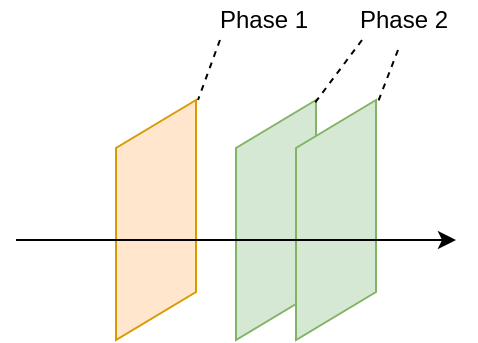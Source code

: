 <mxfile version="12.1.9" type="github" pages="1"><diagram id="lGbsZmC8VRpAomwLpOw8" name="Page-1"><mxGraphModel dx="744" dy="602" grid="1" gridSize="10" guides="1" tooltips="1" connect="1" arrows="1" fold="1" page="1" pageScale="1" pageWidth="827" pageHeight="1169" math="0" shadow="0"><root><mxCell id="0"/><mxCell id="1" parent="0"/><mxCell id="YIPOSzlF9id7Kyc14wr3-1" value="" style="shape=parallelogram;perimeter=parallelogramPerimeter;whiteSpace=wrap;html=1;rotation=-90;flipH=1;fillColor=#ffe6cc;strokeColor=#d79b00;" vertex="1" parent="1"><mxGeometry x="110" y="130" width="120" height="40" as="geometry"/></mxCell><mxCell id="YIPOSzlF9id7Kyc14wr3-2" value="" style="shape=parallelogram;perimeter=parallelogramPerimeter;whiteSpace=wrap;html=1;rotation=-90;flipH=1;fillColor=#d5e8d4;strokeColor=#82b366;" vertex="1" parent="1"><mxGeometry x="170" y="130" width="120" height="40" as="geometry"/></mxCell><mxCell id="YIPOSzlF9id7Kyc14wr3-3" value="" style="shape=parallelogram;perimeter=parallelogramPerimeter;whiteSpace=wrap;html=1;rotation=-90;flipH=1;fillColor=#d5e8d4;strokeColor=#82b366;" vertex="1" parent="1"><mxGeometry x="200" y="130" width="120" height="40" as="geometry"/></mxCell><mxCell id="YIPOSzlF9id7Kyc14wr3-4" value="" style="endArrow=classic;html=1;" edge="1" parent="1"><mxGeometry width="50" height="50" relative="1" as="geometry"><mxPoint x="100" y="160" as="sourcePoint"/><mxPoint x="320" y="160" as="targetPoint"/></mxGeometry></mxCell><mxCell id="YIPOSzlF9id7Kyc14wr3-5" value="" style="endArrow=none;dashed=1;html=1;entryX=0;entryY=1.025;entryDx=0;entryDy=0;entryPerimeter=0;exitX=0.033;exitY=1;exitDx=0;exitDy=0;exitPerimeter=0;" edge="1" parent="1" source="YIPOSzlF9id7Kyc14wr3-6" target="YIPOSzlF9id7Kyc14wr3-1"><mxGeometry width="50" height="50" relative="1" as="geometry"><mxPoint x="220" y="60" as="sourcePoint"/><mxPoint x="140" y="230" as="targetPoint"/></mxGeometry></mxCell><mxCell id="YIPOSzlF9id7Kyc14wr3-6" value="Phase 1" style="text;html=1;resizable=0;points=[];autosize=1;align=left;verticalAlign=top;spacingTop=-4;" vertex="1" parent="1"><mxGeometry x="200" y="40" width="60" height="20" as="geometry"/></mxCell><mxCell id="YIPOSzlF9id7Kyc14wr3-7" value="Phase 2" style="text;html=1;resizable=0;points=[];autosize=1;align=left;verticalAlign=top;spacingTop=-4;" vertex="1" parent="1"><mxGeometry x="270" y="40" width="60" height="20" as="geometry"/></mxCell><mxCell id="YIPOSzlF9id7Kyc14wr3-8" value="" style="endArrow=none;dashed=1;html=1;entryX=0.017;entryY=0.975;entryDx=0;entryDy=0;entryPerimeter=0;exitX=0.05;exitY=1;exitDx=0;exitDy=0;exitPerimeter=0;" edge="1" parent="1" source="YIPOSzlF9id7Kyc14wr3-7" target="YIPOSzlF9id7Kyc14wr3-2"><mxGeometry width="50" height="50" relative="1" as="geometry"><mxPoint x="90" y="280" as="sourcePoint"/><mxPoint x="140" y="230" as="targetPoint"/></mxGeometry></mxCell><mxCell id="YIPOSzlF9id7Kyc14wr3-9" value="" style="endArrow=none;dashed=1;html=1;entryX=0.008;entryY=1.025;entryDx=0;entryDy=0;entryPerimeter=0;exitX=0.35;exitY=1.25;exitDx=0;exitDy=0;exitPerimeter=0;" edge="1" parent="1" source="YIPOSzlF9id7Kyc14wr3-7" target="YIPOSzlF9id7Kyc14wr3-3"><mxGeometry width="50" height="50" relative="1" as="geometry"><mxPoint x="90" y="280" as="sourcePoint"/><mxPoint x="140" y="230" as="targetPoint"/></mxGeometry></mxCell></root></mxGraphModel></diagram></mxfile>